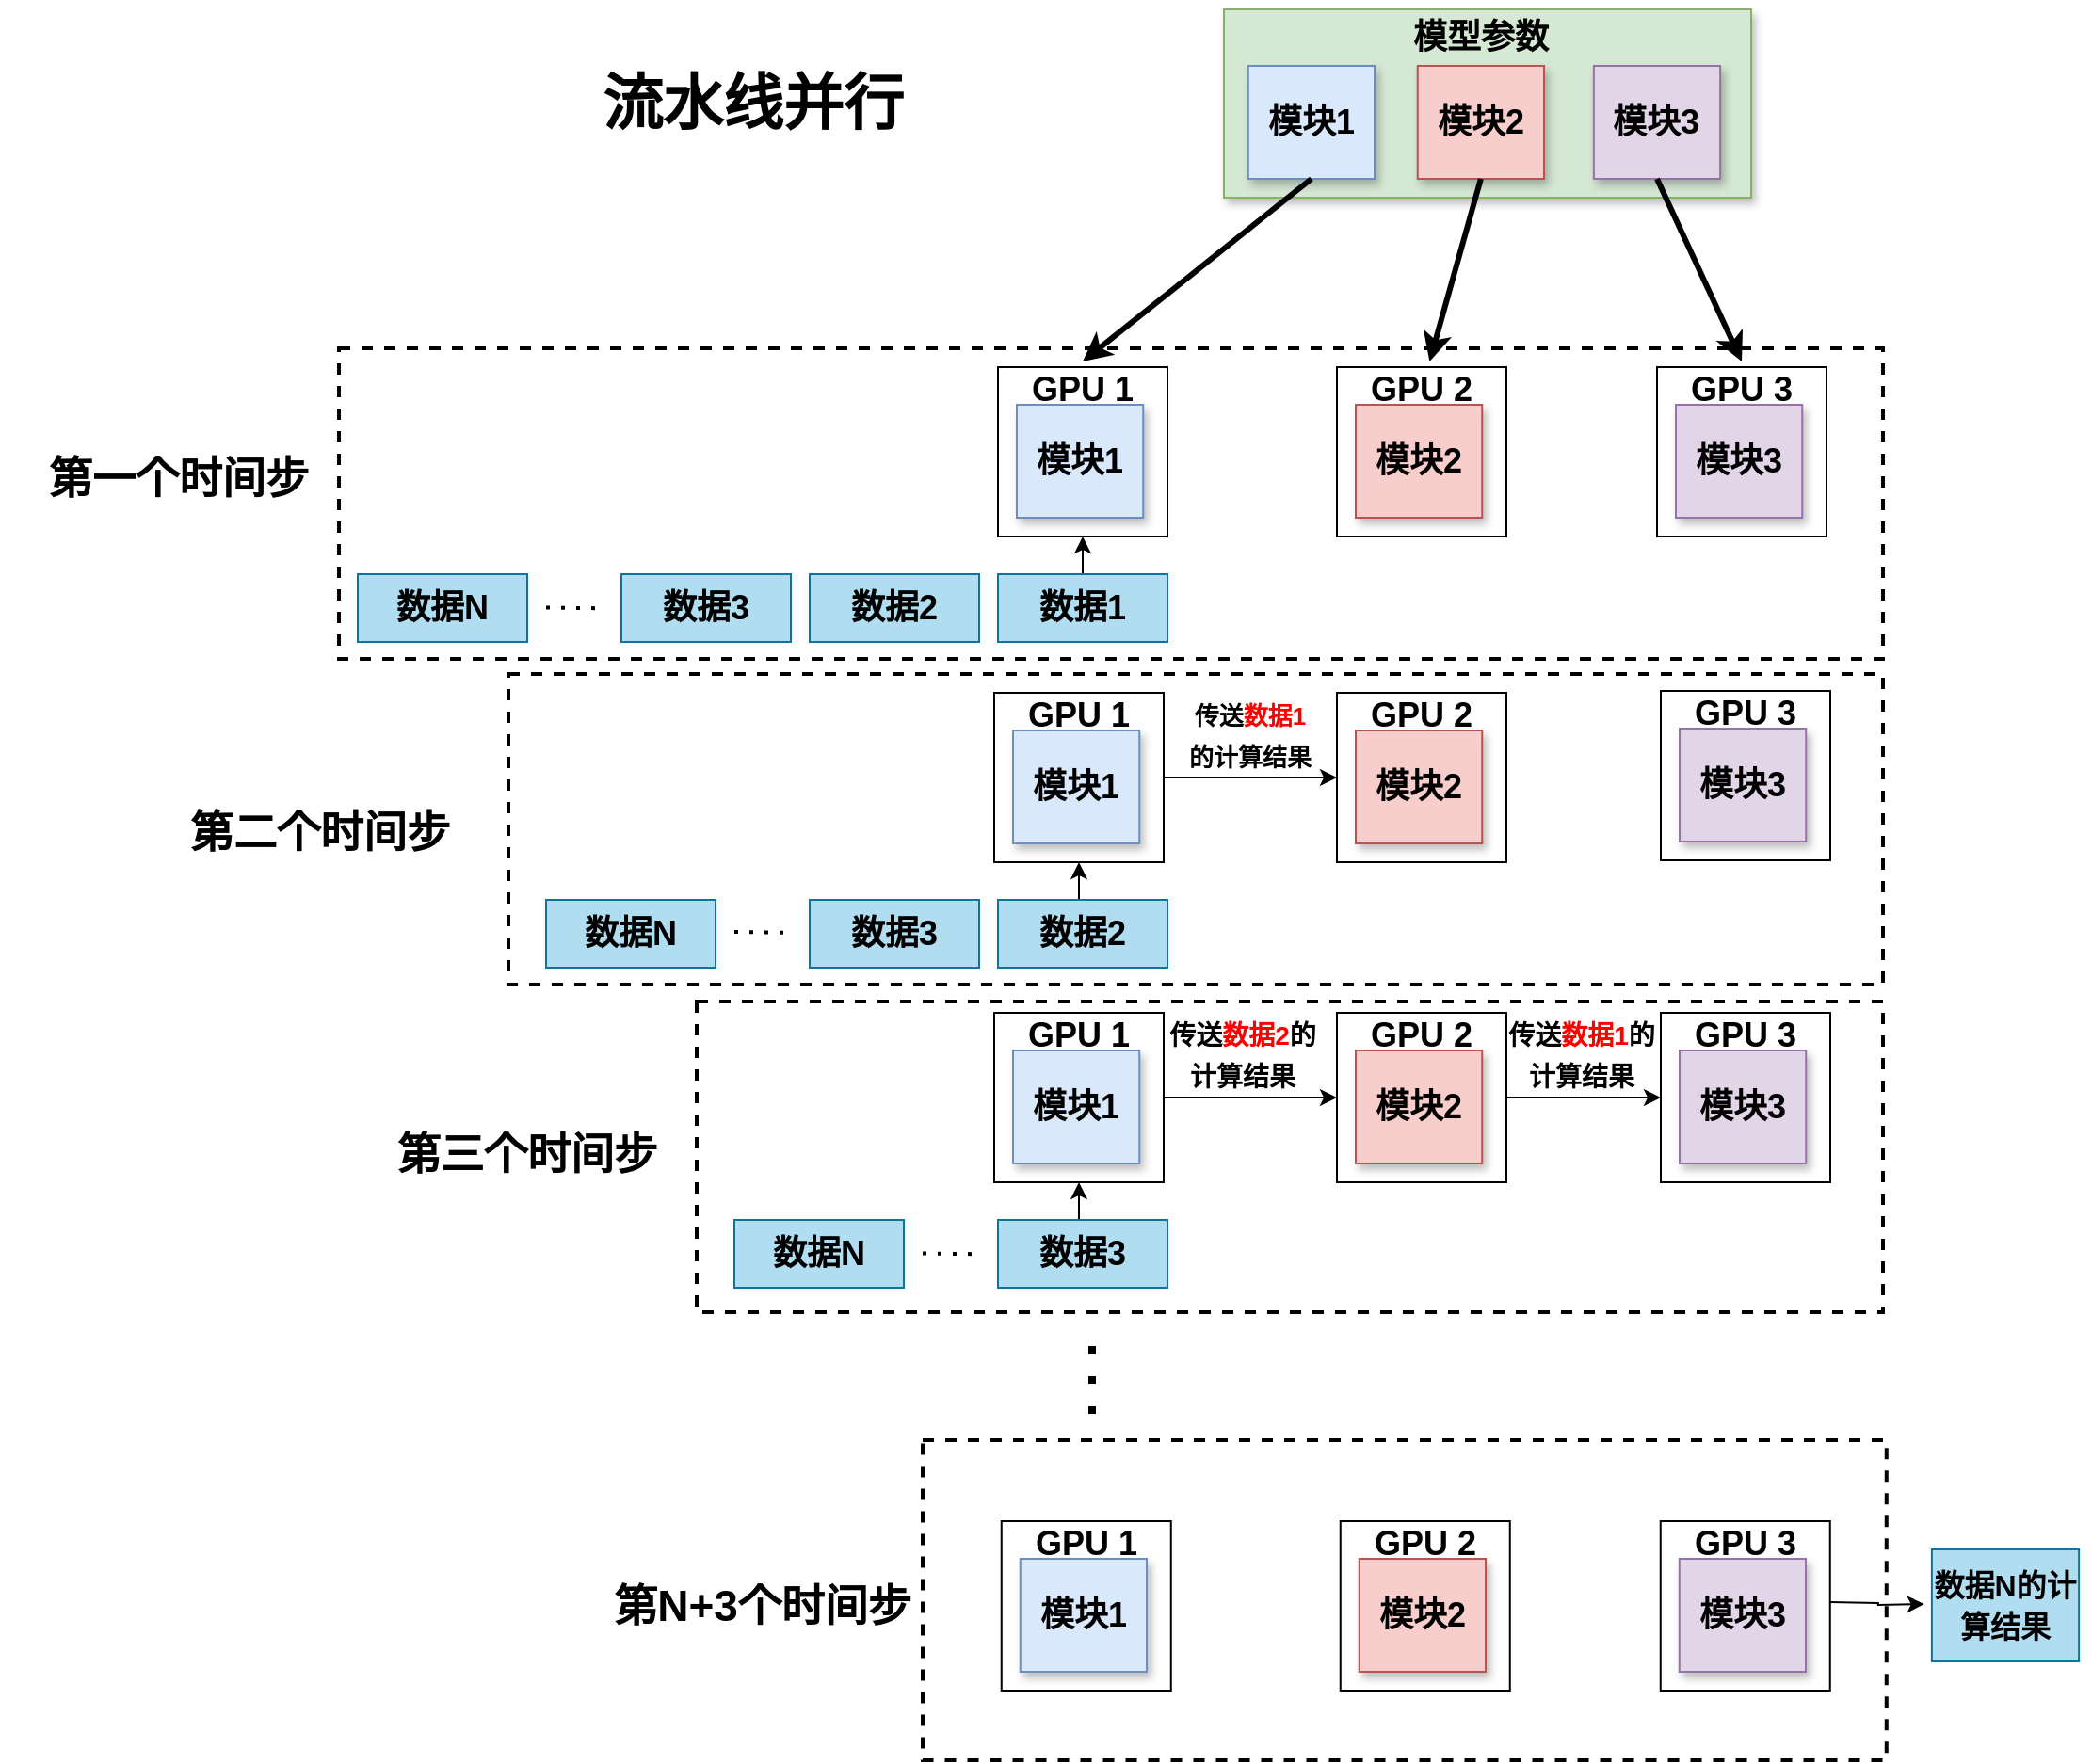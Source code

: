 <mxfile version="26.2.10">
  <diagram name="第 1 页" id="1ZaeoTjxSB4YV0rP-f6S">
    <mxGraphModel dx="2833" dy="-72" grid="1" gridSize="10" guides="1" tooltips="1" connect="1" arrows="1" fold="1" page="1" pageScale="1" pageWidth="827" pageHeight="1169" math="0" shadow="0">
      <root>
        <mxCell id="0" />
        <mxCell id="1" parent="0" />
        <mxCell id="Wdo4Pw8z9_GJywiOXseX-282" value="" style="rounded=0;whiteSpace=wrap;html=1;dashed=1;strokeWidth=2;fontSize=18;" parent="1" vertex="1">
          <mxGeometry x="-60" y="2280" width="511.88" height="170" as="geometry" />
        </mxCell>
        <mxCell id="Wdo4Pw8z9_GJywiOXseX-281" value="" style="rounded=0;whiteSpace=wrap;html=1;dashed=1;strokeWidth=2;fontSize=18;" parent="1" vertex="1">
          <mxGeometry x="-180" y="2047" width="630" height="165" as="geometry" />
        </mxCell>
        <mxCell id="Wdo4Pw8z9_GJywiOXseX-280" value="" style="rounded=0;whiteSpace=wrap;html=1;dashed=1;strokeWidth=2;fontSize=18;" parent="1" vertex="1">
          <mxGeometry x="-280" y="1873" width="730" height="165" as="geometry" />
        </mxCell>
        <mxCell id="Wdo4Pw8z9_GJywiOXseX-279" value="" style="rounded=0;whiteSpace=wrap;html=1;dashed=1;strokeWidth=2;fontSize=18;" parent="1" vertex="1">
          <mxGeometry x="-370" y="1700" width="820" height="165" as="geometry" />
        </mxCell>
        <mxCell id="Wdo4Pw8z9_GJywiOXseX-166" value="" style="group;fontSize=18;" parent="1" vertex="1" connectable="0">
          <mxGeometry x="-20" y="1707" width="90" height="93" as="geometry" />
        </mxCell>
        <mxCell id="Wdo4Pw8z9_GJywiOXseX-163" value="" style="rounded=0;whiteSpace=wrap;html=1;fontSize=18;" parent="Wdo4Pw8z9_GJywiOXseX-166" vertex="1">
          <mxGeometry y="3" width="90" height="90" as="geometry" />
        </mxCell>
        <mxCell id="Wdo4Pw8z9_GJywiOXseX-159" value="&lt;b&gt;模块1&lt;/b&gt;" style="rounded=0;whiteSpace=wrap;html=1;fillColor=#dae8fc;strokeColor=#6c8ebf;shadow=1;fontSize=18;" parent="Wdo4Pw8z9_GJywiOXseX-166" vertex="1">
          <mxGeometry x="10.0" y="23" width="67.12" height="60" as="geometry" />
        </mxCell>
        <mxCell id="Wdo4Pw8z9_GJywiOXseX-165" value="&lt;b&gt;GPU 1&lt;/b&gt;" style="text;html=1;align=center;verticalAlign=middle;whiteSpace=wrap;rounded=0;fontSize=18;" parent="Wdo4Pw8z9_GJywiOXseX-166" vertex="1">
          <mxGeometry x="15" width="60" height="30" as="geometry" />
        </mxCell>
        <mxCell id="Wdo4Pw8z9_GJywiOXseX-167" value="" style="group;fontSize=18;" parent="1" vertex="1" connectable="0">
          <mxGeometry x="160" y="1707" width="90" height="93" as="geometry" />
        </mxCell>
        <mxCell id="Wdo4Pw8z9_GJywiOXseX-168" value="" style="rounded=0;whiteSpace=wrap;html=1;fontSize=18;" parent="Wdo4Pw8z9_GJywiOXseX-167" vertex="1">
          <mxGeometry y="3" width="90" height="90" as="geometry" />
        </mxCell>
        <mxCell id="Wdo4Pw8z9_GJywiOXseX-169" value="&lt;b&gt;模块2&lt;/b&gt;" style="rounded=0;whiteSpace=wrap;html=1;fillColor=#f8cecc;strokeColor=#b85450;shadow=1;fontSize=18;" parent="Wdo4Pw8z9_GJywiOXseX-167" vertex="1">
          <mxGeometry x="10.0" y="23" width="67.12" height="60" as="geometry" />
        </mxCell>
        <mxCell id="Wdo4Pw8z9_GJywiOXseX-170" value="&lt;b&gt;GPU 2&lt;/b&gt;" style="text;html=1;align=center;verticalAlign=middle;whiteSpace=wrap;rounded=0;fontSize=18;" parent="Wdo4Pw8z9_GJywiOXseX-167" vertex="1">
          <mxGeometry x="15" width="60" height="30" as="geometry" />
        </mxCell>
        <mxCell id="Wdo4Pw8z9_GJywiOXseX-178" style="edgeStyle=orthogonalEdgeStyle;rounded=0;orthogonalLoop=1;jettySize=auto;html=1;exitX=0.5;exitY=0;exitDx=0;exitDy=0;fontSize=18;" parent="1" source="Wdo4Pw8z9_GJywiOXseX-175" edge="1">
          <mxGeometry relative="1" as="geometry">
            <mxPoint x="25" y="1800" as="targetPoint" />
          </mxGeometry>
        </mxCell>
        <mxCell id="Wdo4Pw8z9_GJywiOXseX-175" value="&lt;b&gt;数据1&lt;/b&gt;" style="rounded=0;whiteSpace=wrap;html=1;fillColor=#b1ddf0;strokeColor=#10739e;fontSize=18;" parent="1" vertex="1">
          <mxGeometry x="-20" y="1820" width="90" height="36" as="geometry" />
        </mxCell>
        <mxCell id="Wdo4Pw8z9_GJywiOXseX-176" value="&lt;b&gt;数据2&lt;/b&gt;" style="rounded=0;whiteSpace=wrap;html=1;fillColor=#b1ddf0;strokeColor=#10739e;fontSize=18;" parent="1" vertex="1">
          <mxGeometry x="-120" y="1820" width="90" height="36" as="geometry" />
        </mxCell>
        <mxCell id="Wdo4Pw8z9_GJywiOXseX-177" value="" style="group;fillColor=none;fontSize=18;" parent="1" vertex="1" connectable="0">
          <mxGeometry x="100" y="1520" width="460" height="100" as="geometry" />
        </mxCell>
        <mxCell id="Wdo4Pw8z9_GJywiOXseX-153" value="" style="rounded=0;whiteSpace=wrap;html=1;fillColor=#d5e8d4;strokeColor=#82b366;fontStyle=0;shadow=1;fontSize=18;" parent="Wdo4Pw8z9_GJywiOXseX-177" vertex="1">
          <mxGeometry width="280" height="100" as="geometry" />
        </mxCell>
        <mxCell id="Wdo4Pw8z9_GJywiOXseX-154" value="&lt;b&gt;模块1&lt;/b&gt;" style="rounded=0;whiteSpace=wrap;html=1;fillColor=#dae8fc;strokeColor=#6c8ebf;shadow=1;fontSize=18;" parent="Wdo4Pw8z9_GJywiOXseX-177" vertex="1">
          <mxGeometry x="12.88" y="30" width="67.12" height="60" as="geometry" />
        </mxCell>
        <mxCell id="Wdo4Pw8z9_GJywiOXseX-155" value="&lt;b&gt;模块2&lt;/b&gt;" style="rounded=0;whiteSpace=wrap;html=1;fillColor=#f8cecc;strokeColor=#b85450;shadow=1;fontSize=18;" parent="Wdo4Pw8z9_GJywiOXseX-177" vertex="1">
          <mxGeometry x="102.88" y="30" width="67.12" height="60" as="geometry" />
        </mxCell>
        <mxCell id="Wdo4Pw8z9_GJywiOXseX-157" value="&lt;b&gt;&lt;font&gt;模型参数&lt;/font&gt;&lt;/b&gt;" style="text;html=1;align=center;verticalAlign=middle;whiteSpace=wrap;rounded=0;shadow=1;fontSize=18;" parent="Wdo4Pw8z9_GJywiOXseX-177" vertex="1">
          <mxGeometry x="92.88" width="87.12" height="30" as="geometry" />
        </mxCell>
        <mxCell id="Wdo4Pw8z9_GJywiOXseX-189" value="&lt;b&gt;模块3&lt;/b&gt;" style="rounded=0;whiteSpace=wrap;html=1;fillColor=#e1d5e7;strokeColor=#9673a6;shadow=1;fontSize=18;" parent="Wdo4Pw8z9_GJywiOXseX-177" vertex="1">
          <mxGeometry x="196.44" y="30" width="67.12" height="60" as="geometry" />
        </mxCell>
        <mxCell id="Wdo4Pw8z9_GJywiOXseX-181" value="&lt;font style=&quot;font-size: 23px;&quot;&gt;&lt;b&gt;第一个时间步&lt;/b&gt;&lt;/font&gt;" style="text;html=1;align=center;verticalAlign=middle;whiteSpace=wrap;rounded=0;fontSize=18;" parent="1" vertex="1">
          <mxGeometry x="-550" y="1754" width="190" height="30" as="geometry" />
        </mxCell>
        <mxCell id="Wdo4Pw8z9_GJywiOXseX-190" value="" style="group;fontSize=18;" parent="1" vertex="1" connectable="0">
          <mxGeometry x="330" y="1707" width="90" height="93" as="geometry" />
        </mxCell>
        <mxCell id="Wdo4Pw8z9_GJywiOXseX-191" value="" style="rounded=0;whiteSpace=wrap;html=1;fontSize=18;" parent="Wdo4Pw8z9_GJywiOXseX-190" vertex="1">
          <mxGeometry y="3" width="90" height="90" as="geometry" />
        </mxCell>
        <mxCell id="Wdo4Pw8z9_GJywiOXseX-192" value="&lt;b&gt;模块3&lt;/b&gt;" style="rounded=0;whiteSpace=wrap;html=1;fillColor=#e1d5e7;strokeColor=#9673a6;shadow=1;fontSize=18;" parent="Wdo4Pw8z9_GJywiOXseX-190" vertex="1">
          <mxGeometry x="10.0" y="23" width="67.12" height="60" as="geometry" />
        </mxCell>
        <mxCell id="Wdo4Pw8z9_GJywiOXseX-193" value="&lt;b&gt;GPU 3&lt;/b&gt;" style="text;html=1;align=center;verticalAlign=middle;whiteSpace=wrap;rounded=0;fontSize=18;" parent="Wdo4Pw8z9_GJywiOXseX-190" vertex="1">
          <mxGeometry x="15" width="60" height="30" as="geometry" />
        </mxCell>
        <mxCell id="Wdo4Pw8z9_GJywiOXseX-197" value="&lt;b&gt;数据3&lt;/b&gt;" style="rounded=0;whiteSpace=wrap;html=1;fillColor=#b1ddf0;strokeColor=#10739e;fontSize=18;" parent="1" vertex="1">
          <mxGeometry x="-220" y="1820" width="90" height="36" as="geometry" />
        </mxCell>
        <mxCell id="Wdo4Pw8z9_GJywiOXseX-198" value="" style="group;fontSize=18;" parent="1" vertex="1" connectable="0">
          <mxGeometry x="-22" y="1880" width="90" height="93" as="geometry" />
        </mxCell>
        <mxCell id="Wdo4Pw8z9_GJywiOXseX-199" value="" style="rounded=0;whiteSpace=wrap;html=1;fontSize=18;" parent="Wdo4Pw8z9_GJywiOXseX-198" vertex="1">
          <mxGeometry y="3" width="90" height="90" as="geometry" />
        </mxCell>
        <mxCell id="Wdo4Pw8z9_GJywiOXseX-200" value="&lt;b&gt;模块1&lt;/b&gt;" style="rounded=0;whiteSpace=wrap;html=1;fillColor=#dae8fc;strokeColor=#6c8ebf;shadow=1;fontSize=18;" parent="Wdo4Pw8z9_GJywiOXseX-198" vertex="1">
          <mxGeometry x="10.0" y="23" width="67.12" height="60" as="geometry" />
        </mxCell>
        <mxCell id="Wdo4Pw8z9_GJywiOXseX-201" value="&lt;b&gt;GPU 1&lt;/b&gt;" style="text;html=1;align=center;verticalAlign=middle;whiteSpace=wrap;rounded=0;fontSize=18;" parent="Wdo4Pw8z9_GJywiOXseX-198" vertex="1">
          <mxGeometry x="15" width="60" height="30" as="geometry" />
        </mxCell>
        <mxCell id="Wdo4Pw8z9_GJywiOXseX-202" value="" style="group;fontSize=18;" parent="1" vertex="1" connectable="0">
          <mxGeometry x="160" y="1880" width="90" height="93" as="geometry" />
        </mxCell>
        <mxCell id="Wdo4Pw8z9_GJywiOXseX-203" value="" style="rounded=0;whiteSpace=wrap;html=1;fontSize=18;" parent="Wdo4Pw8z9_GJywiOXseX-202" vertex="1">
          <mxGeometry y="3" width="90" height="90" as="geometry" />
        </mxCell>
        <mxCell id="Wdo4Pw8z9_GJywiOXseX-204" value="&lt;b&gt;模块2&lt;/b&gt;" style="rounded=0;whiteSpace=wrap;html=1;fillColor=#f8cecc;strokeColor=#b85450;shadow=1;fontSize=18;" parent="Wdo4Pw8z9_GJywiOXseX-202" vertex="1">
          <mxGeometry x="10.0" y="23" width="67.12" height="60" as="geometry" />
        </mxCell>
        <mxCell id="Wdo4Pw8z9_GJywiOXseX-205" value="&lt;b&gt;GPU 2&lt;/b&gt;" style="text;html=1;align=center;verticalAlign=middle;whiteSpace=wrap;rounded=0;fontSize=18;" parent="Wdo4Pw8z9_GJywiOXseX-202" vertex="1">
          <mxGeometry x="15" width="60" height="30" as="geometry" />
        </mxCell>
        <mxCell id="Wdo4Pw8z9_GJywiOXseX-206" style="edgeStyle=orthogonalEdgeStyle;rounded=0;orthogonalLoop=1;jettySize=auto;html=1;exitX=0.5;exitY=0;exitDx=0;exitDy=0;fontSize=18;" parent="1" edge="1">
          <mxGeometry relative="1" as="geometry">
            <mxPoint x="23" y="1973" as="targetPoint" />
            <mxPoint x="23" y="1993" as="sourcePoint" />
          </mxGeometry>
        </mxCell>
        <mxCell id="Wdo4Pw8z9_GJywiOXseX-208" value="&lt;b&gt;数据2&lt;/b&gt;" style="rounded=0;whiteSpace=wrap;html=1;fillColor=#b1ddf0;strokeColor=#10739e;fontSize=18;" parent="1" vertex="1">
          <mxGeometry x="-20" y="1993" width="90" height="36" as="geometry" />
        </mxCell>
        <mxCell id="Wdo4Pw8z9_GJywiOXseX-209" value="&lt;font style=&quot;font-size: 23px;&quot;&gt;&lt;b&gt;第二个时间步&lt;/b&gt;&lt;/font&gt;" style="text;html=1;align=center;verticalAlign=middle;whiteSpace=wrap;rounded=0;fontSize=18;" parent="1" vertex="1">
          <mxGeometry x="-470" y="1942" width="180" height="30" as="geometry" />
        </mxCell>
        <mxCell id="Wdo4Pw8z9_GJywiOXseX-210" value="" style="group;fontSize=18;" parent="1" vertex="1" connectable="0">
          <mxGeometry x="332" y="1879" width="90" height="93" as="geometry" />
        </mxCell>
        <mxCell id="Wdo4Pw8z9_GJywiOXseX-211" value="" style="rounded=0;whiteSpace=wrap;html=1;fontSize=18;" parent="Wdo4Pw8z9_GJywiOXseX-210" vertex="1">
          <mxGeometry y="3" width="90" height="90" as="geometry" />
        </mxCell>
        <mxCell id="Wdo4Pw8z9_GJywiOXseX-212" value="&lt;b&gt;模块3&lt;/b&gt;" style="rounded=0;whiteSpace=wrap;html=1;fillColor=#e1d5e7;strokeColor=#9673a6;shadow=1;fontSize=18;" parent="Wdo4Pw8z9_GJywiOXseX-210" vertex="1">
          <mxGeometry x="10.0" y="23" width="67.12" height="60" as="geometry" />
        </mxCell>
        <mxCell id="Wdo4Pw8z9_GJywiOXseX-213" value="&lt;b&gt;GPU 3&lt;/b&gt;" style="text;html=1;align=center;verticalAlign=middle;whiteSpace=wrap;rounded=0;fontSize=18;" parent="Wdo4Pw8z9_GJywiOXseX-210" vertex="1">
          <mxGeometry x="15" width="60" height="30" as="geometry" />
        </mxCell>
        <mxCell id="Wdo4Pw8z9_GJywiOXseX-214" value="&lt;b&gt;数据3&lt;/b&gt;" style="rounded=0;whiteSpace=wrap;html=1;fillColor=#b1ddf0;strokeColor=#10739e;fontSize=18;" parent="1" vertex="1">
          <mxGeometry x="-120" y="1993" width="90" height="36" as="geometry" />
        </mxCell>
        <mxCell id="Wdo4Pw8z9_GJywiOXseX-215" style="edgeStyle=orthogonalEdgeStyle;rounded=0;orthogonalLoop=1;jettySize=auto;html=1;exitX=1;exitY=0.5;exitDx=0;exitDy=0;entryX=0;entryY=0.5;entryDx=0;entryDy=0;fontSize=18;" parent="1" source="Wdo4Pw8z9_GJywiOXseX-199" target="Wdo4Pw8z9_GJywiOXseX-203" edge="1">
          <mxGeometry relative="1" as="geometry" />
        </mxCell>
        <mxCell id="Wdo4Pw8z9_GJywiOXseX-216" value="&lt;font style=&quot;font-size: 13px;&quot;&gt;&lt;b&gt;传送&lt;span style=&quot;color: rgb(255, 0, 0);&quot;&gt;数据1&lt;/span&gt;的计算结果&lt;/b&gt;&lt;/font&gt;" style="text;html=1;align=center;verticalAlign=middle;whiteSpace=wrap;rounded=0;fontSize=18;" parent="1" vertex="1">
          <mxGeometry x="78" y="1890" width="72" height="30" as="geometry" />
        </mxCell>
        <mxCell id="Wdo4Pw8z9_GJywiOXseX-237" value="" style="group;fontSize=18;" parent="1" vertex="1" connectable="0">
          <mxGeometry x="-22" y="2050" width="90" height="93" as="geometry" />
        </mxCell>
        <mxCell id="Wdo4Pw8z9_GJywiOXseX-238" value="" style="rounded=0;whiteSpace=wrap;html=1;fontSize=18;" parent="Wdo4Pw8z9_GJywiOXseX-237" vertex="1">
          <mxGeometry y="3" width="90" height="90" as="geometry" />
        </mxCell>
        <mxCell id="Wdo4Pw8z9_GJywiOXseX-239" value="&lt;font&gt;&lt;b&gt;模块1&lt;/b&gt;&lt;/font&gt;" style="rounded=0;whiteSpace=wrap;html=1;fillColor=#dae8fc;strokeColor=#6c8ebf;shadow=1;fontSize=18;" parent="Wdo4Pw8z9_GJywiOXseX-237" vertex="1">
          <mxGeometry x="10.0" y="23" width="67.12" height="60" as="geometry" />
        </mxCell>
        <mxCell id="Wdo4Pw8z9_GJywiOXseX-240" value="&lt;b&gt;GPU 1&lt;/b&gt;" style="text;html=1;align=center;verticalAlign=middle;whiteSpace=wrap;rounded=0;fontSize=18;" parent="Wdo4Pw8z9_GJywiOXseX-237" vertex="1">
          <mxGeometry x="15" width="60" height="30" as="geometry" />
        </mxCell>
        <mxCell id="Wdo4Pw8z9_GJywiOXseX-241" value="" style="group;fontSize=18;" parent="1" vertex="1" connectable="0">
          <mxGeometry x="160" y="2050" width="90" height="93" as="geometry" />
        </mxCell>
        <mxCell id="Wdo4Pw8z9_GJywiOXseX-242" value="" style="rounded=0;whiteSpace=wrap;html=1;fontSize=18;" parent="Wdo4Pw8z9_GJywiOXseX-241" vertex="1">
          <mxGeometry y="3" width="90" height="90" as="geometry" />
        </mxCell>
        <mxCell id="Wdo4Pw8z9_GJywiOXseX-243" value="&lt;font&gt;&lt;b&gt;模块2&lt;/b&gt;&lt;/font&gt;" style="rounded=0;whiteSpace=wrap;html=1;fillColor=#f8cecc;strokeColor=#b85450;shadow=1;fontSize=18;" parent="Wdo4Pw8z9_GJywiOXseX-241" vertex="1">
          <mxGeometry x="10.0" y="23" width="67.12" height="60" as="geometry" />
        </mxCell>
        <mxCell id="Wdo4Pw8z9_GJywiOXseX-244" value="&lt;b&gt;GPU 2&lt;/b&gt;" style="text;html=1;align=center;verticalAlign=middle;whiteSpace=wrap;rounded=0;fontSize=18;" parent="Wdo4Pw8z9_GJywiOXseX-241" vertex="1">
          <mxGeometry x="15" width="60" height="30" as="geometry" />
        </mxCell>
        <mxCell id="Wdo4Pw8z9_GJywiOXseX-245" style="edgeStyle=orthogonalEdgeStyle;rounded=0;orthogonalLoop=1;jettySize=auto;html=1;exitX=0.5;exitY=0;exitDx=0;exitDy=0;fontSize=18;" parent="1" edge="1">
          <mxGeometry relative="1" as="geometry">
            <mxPoint x="23" y="2143" as="targetPoint" />
            <mxPoint x="23" y="2163" as="sourcePoint" />
          </mxGeometry>
        </mxCell>
        <mxCell id="Wdo4Pw8z9_GJywiOXseX-246" value="&lt;b&gt;数据3&lt;/b&gt;" style="rounded=0;whiteSpace=wrap;html=1;fillColor=#b1ddf0;strokeColor=#10739e;fontSize=18;" parent="1" vertex="1">
          <mxGeometry x="-20" y="2163" width="90" height="36" as="geometry" />
        </mxCell>
        <mxCell id="Wdo4Pw8z9_GJywiOXseX-247" value="&lt;font&gt;&lt;b&gt;第三个时间步&lt;/b&gt;&lt;/font&gt;" style="text;html=1;align=center;verticalAlign=middle;whiteSpace=wrap;rounded=0;fontSize=23;" parent="1" vertex="1">
          <mxGeometry x="-360" y="2113" width="180" height="30" as="geometry" />
        </mxCell>
        <mxCell id="Wdo4Pw8z9_GJywiOXseX-248" value="" style="group;fontSize=18;" parent="1" vertex="1" connectable="0">
          <mxGeometry x="332" y="2050" width="90" height="93" as="geometry" />
        </mxCell>
        <mxCell id="Wdo4Pw8z9_GJywiOXseX-249" value="" style="rounded=0;whiteSpace=wrap;html=1;fontSize=18;" parent="Wdo4Pw8z9_GJywiOXseX-248" vertex="1">
          <mxGeometry y="3" width="90" height="90" as="geometry" />
        </mxCell>
        <mxCell id="Wdo4Pw8z9_GJywiOXseX-250" value="&lt;b&gt;模块3&lt;/b&gt;" style="rounded=0;whiteSpace=wrap;html=1;fillColor=#e1d5e7;strokeColor=#9673a6;shadow=1;fontSize=18;" parent="Wdo4Pw8z9_GJywiOXseX-248" vertex="1">
          <mxGeometry x="10.0" y="23" width="67.12" height="60" as="geometry" />
        </mxCell>
        <mxCell id="Wdo4Pw8z9_GJywiOXseX-251" value="&lt;b&gt;GPU 3&lt;/b&gt;" style="text;html=1;align=center;verticalAlign=middle;whiteSpace=wrap;rounded=0;fontSize=18;" parent="Wdo4Pw8z9_GJywiOXseX-248" vertex="1">
          <mxGeometry x="15" width="60" height="30" as="geometry" />
        </mxCell>
        <mxCell id="Wdo4Pw8z9_GJywiOXseX-253" style="edgeStyle=orthogonalEdgeStyle;rounded=0;orthogonalLoop=1;jettySize=auto;html=1;exitX=1;exitY=0.5;exitDx=0;exitDy=0;entryX=0;entryY=0.5;entryDx=0;entryDy=0;fontSize=18;" parent="1" source="Wdo4Pw8z9_GJywiOXseX-238" target="Wdo4Pw8z9_GJywiOXseX-242" edge="1">
          <mxGeometry relative="1" as="geometry" />
        </mxCell>
        <mxCell id="Wdo4Pw8z9_GJywiOXseX-254" value="&lt;font style=&quot;font-size: 14px;&quot;&gt;&lt;b&gt;传送&lt;span style=&quot;color: rgb(255, 0, 0);&quot;&gt;数据2&lt;/span&gt;的计算结果&lt;/b&gt;&lt;/font&gt;" style="text;html=1;align=center;verticalAlign=middle;whiteSpace=wrap;rounded=0;fontSize=18;" parent="1" vertex="1">
          <mxGeometry x="70" y="2060" width="80" height="30" as="geometry" />
        </mxCell>
        <mxCell id="Wdo4Pw8z9_GJywiOXseX-256" value="&lt;font style=&quot;font-size: 14px;&quot;&gt;&lt;b&gt;传送&lt;span style=&quot;color: rgb(255, 0, 0);&quot;&gt;数据1&lt;/span&gt;的计算结果&lt;/b&gt;&lt;/font&gt;" style="text;html=1;align=center;verticalAlign=middle;whiteSpace=wrap;rounded=0;fontSize=18;" parent="1" vertex="1">
          <mxGeometry x="250" y="2060" width="80" height="30" as="geometry" />
        </mxCell>
        <mxCell id="Wdo4Pw8z9_GJywiOXseX-257" style="edgeStyle=orthogonalEdgeStyle;rounded=0;orthogonalLoop=1;jettySize=auto;html=1;exitX=1;exitY=0.5;exitDx=0;exitDy=0;fontSize=18;" parent="1" source="Wdo4Pw8z9_GJywiOXseX-242" target="Wdo4Pw8z9_GJywiOXseX-249" edge="1">
          <mxGeometry relative="1" as="geometry" />
        </mxCell>
        <mxCell id="Wdo4Pw8z9_GJywiOXseX-258" value="" style="endArrow=none;dashed=1;html=1;dashPattern=1 3;strokeWidth=2;rounded=0;fontSize=18;" parent="1" edge="1">
          <mxGeometry width="50" height="50" relative="1" as="geometry">
            <mxPoint x="-160" y="2010" as="sourcePoint" />
            <mxPoint x="-132" y="2010.41" as="targetPoint" />
          </mxGeometry>
        </mxCell>
        <mxCell id="Wdo4Pw8z9_GJywiOXseX-259" value="" style="endArrow=none;dashed=1;html=1;dashPattern=1 3;strokeWidth=2;rounded=0;fontSize=18;" parent="1" edge="1">
          <mxGeometry width="50" height="50" relative="1" as="geometry">
            <mxPoint x="-260" y="1837.71" as="sourcePoint" />
            <mxPoint x="-232" y="1838.12" as="targetPoint" />
          </mxGeometry>
        </mxCell>
        <mxCell id="Wdo4Pw8z9_GJywiOXseX-260" value="&lt;b&gt;数据N&lt;/b&gt;" style="rounded=0;whiteSpace=wrap;html=1;fillColor=#b1ddf0;strokeColor=#10739e;fontSize=18;" parent="1" vertex="1">
          <mxGeometry x="-360" y="1820" width="90" height="36" as="geometry" />
        </mxCell>
        <mxCell id="Wdo4Pw8z9_GJywiOXseX-261" value="&lt;b&gt;数据N&lt;/b&gt;" style="rounded=0;whiteSpace=wrap;html=1;fillColor=#b1ddf0;strokeColor=#10739e;fontSize=18;" parent="1" vertex="1">
          <mxGeometry x="-260" y="1993" width="90" height="36" as="geometry" />
        </mxCell>
        <mxCell id="Wdo4Pw8z9_GJywiOXseX-262" value="" style="endArrow=none;dashed=1;html=1;dashPattern=1 3;strokeWidth=2;rounded=0;fontSize=18;" parent="1" edge="1">
          <mxGeometry width="50" height="50" relative="1" as="geometry">
            <mxPoint x="-60" y="2180.71" as="sourcePoint" />
            <mxPoint x="-32" y="2181.12" as="targetPoint" />
          </mxGeometry>
        </mxCell>
        <mxCell id="Wdo4Pw8z9_GJywiOXseX-263" value="&lt;b&gt;数据N&lt;/b&gt;" style="rounded=0;whiteSpace=wrap;html=1;fillColor=#b1ddf0;strokeColor=#10739e;fontSize=18;" parent="1" vertex="1">
          <mxGeometry x="-160" y="2163" width="90" height="36" as="geometry" />
        </mxCell>
        <mxCell id="Wdo4Pw8z9_GJywiOXseX-264" value="" style="endArrow=none;dashed=1;html=1;dashPattern=1 3;strokeWidth=4;rounded=0;fontSize=18;" parent="1" edge="1">
          <mxGeometry width="50" height="50" relative="1" as="geometry">
            <mxPoint x="30" y="2230" as="sourcePoint" />
            <mxPoint x="30" y="2270" as="targetPoint" />
          </mxGeometry>
        </mxCell>
        <mxCell id="Wdo4Pw8z9_GJywiOXseX-265" value="" style="group;fontSize=18;" parent="1" vertex="1" connectable="0">
          <mxGeometry x="-18.12" y="2320" width="90" height="93" as="geometry" />
        </mxCell>
        <mxCell id="Wdo4Pw8z9_GJywiOXseX-266" value="" style="rounded=0;whiteSpace=wrap;html=1;fontSize=18;" parent="Wdo4Pw8z9_GJywiOXseX-265" vertex="1">
          <mxGeometry y="3" width="90" height="90" as="geometry" />
        </mxCell>
        <mxCell id="Wdo4Pw8z9_GJywiOXseX-267" value="&lt;b&gt;模块1&lt;/b&gt;" style="rounded=0;whiteSpace=wrap;html=1;fillColor=#dae8fc;strokeColor=#6c8ebf;shadow=1;fontSize=18;" parent="Wdo4Pw8z9_GJywiOXseX-265" vertex="1">
          <mxGeometry x="10.0" y="23" width="67.12" height="60" as="geometry" />
        </mxCell>
        <mxCell id="Wdo4Pw8z9_GJywiOXseX-268" value="&lt;b&gt;GPU 1&lt;/b&gt;" style="text;html=1;align=center;verticalAlign=middle;whiteSpace=wrap;rounded=0;fontSize=18;" parent="Wdo4Pw8z9_GJywiOXseX-265" vertex="1">
          <mxGeometry x="15" width="60" height="30" as="geometry" />
        </mxCell>
        <mxCell id="Wdo4Pw8z9_GJywiOXseX-269" value="" style="group;fontSize=18;" parent="1" vertex="1" connectable="0">
          <mxGeometry x="161.88" y="2320" width="90" height="93" as="geometry" />
        </mxCell>
        <mxCell id="Wdo4Pw8z9_GJywiOXseX-270" value="" style="rounded=0;whiteSpace=wrap;html=1;fontSize=18;" parent="Wdo4Pw8z9_GJywiOXseX-269" vertex="1">
          <mxGeometry y="3" width="90" height="90" as="geometry" />
        </mxCell>
        <mxCell id="Wdo4Pw8z9_GJywiOXseX-271" value="&lt;b&gt;模块2&lt;/b&gt;" style="rounded=0;whiteSpace=wrap;html=1;fillColor=#f8cecc;strokeColor=#b85450;shadow=1;fontSize=18;" parent="Wdo4Pw8z9_GJywiOXseX-269" vertex="1">
          <mxGeometry x="10.0" y="23" width="67.12" height="60" as="geometry" />
        </mxCell>
        <mxCell id="Wdo4Pw8z9_GJywiOXseX-272" value="&lt;b&gt;GPU 2&lt;/b&gt;" style="text;html=1;align=center;verticalAlign=middle;whiteSpace=wrap;rounded=0;fontSize=18;" parent="Wdo4Pw8z9_GJywiOXseX-269" vertex="1">
          <mxGeometry x="15" width="60" height="30" as="geometry" />
        </mxCell>
        <mxCell id="Wdo4Pw8z9_GJywiOXseX-274" value="" style="group;fontSize=18;" parent="1" vertex="1" connectable="0">
          <mxGeometry x="331.88" y="2320" width="90" height="93" as="geometry" />
        </mxCell>
        <mxCell id="Wdo4Pw8z9_GJywiOXseX-283" style="edgeStyle=orthogonalEdgeStyle;rounded=0;orthogonalLoop=1;jettySize=auto;html=1;exitX=1;exitY=0.5;exitDx=0;exitDy=0;fontSize=18;" parent="Wdo4Pw8z9_GJywiOXseX-274" edge="1">
          <mxGeometry relative="1" as="geometry">
            <mxPoint x="140" y="47" as="targetPoint" />
            <mxPoint x="90" y="46" as="sourcePoint" />
          </mxGeometry>
        </mxCell>
        <mxCell id="Wdo4Pw8z9_GJywiOXseX-275" value="" style="rounded=0;whiteSpace=wrap;html=1;fontSize=18;" parent="Wdo4Pw8z9_GJywiOXseX-274" vertex="1">
          <mxGeometry y="3" width="90" height="90" as="geometry" />
        </mxCell>
        <mxCell id="Wdo4Pw8z9_GJywiOXseX-276" value="&lt;b&gt;模块3&lt;/b&gt;" style="rounded=0;whiteSpace=wrap;html=1;fillColor=#e1d5e7;strokeColor=#9673a6;shadow=1;fontSize=18;" parent="Wdo4Pw8z9_GJywiOXseX-274" vertex="1">
          <mxGeometry x="10.0" y="23" width="67.12" height="60" as="geometry" />
        </mxCell>
        <mxCell id="Wdo4Pw8z9_GJywiOXseX-277" value="&lt;b&gt;GPU 3&lt;/b&gt;" style="text;html=1;align=center;verticalAlign=middle;whiteSpace=wrap;rounded=0;fontSize=18;" parent="Wdo4Pw8z9_GJywiOXseX-274" vertex="1">
          <mxGeometry x="15" width="60" height="30" as="geometry" />
        </mxCell>
        <mxCell id="Wdo4Pw8z9_GJywiOXseX-278" value="&lt;font&gt;&lt;b&gt;第N+3个时间步&lt;/b&gt;&lt;/font&gt;" style="text;html=1;align=center;verticalAlign=middle;whiteSpace=wrap;rounded=0;fontSize=23;" parent="1" vertex="1">
          <mxGeometry x="-240" y="2352.75" width="190" height="30" as="geometry" />
        </mxCell>
        <mxCell id="Wdo4Pw8z9_GJywiOXseX-285" value="&lt;font style=&quot;font-size: 16px;&quot;&gt;&lt;b&gt;数据N的计算结果&lt;/b&gt;&lt;/font&gt;" style="rounded=0;whiteSpace=wrap;html=1;fillColor=#b1ddf0;strokeColor=#10739e;fontSize=18;" parent="1" vertex="1">
          <mxGeometry x="475.94" y="2338" width="78.12" height="59.5" as="geometry" />
        </mxCell>
        <mxCell id="Wdo4Pw8z9_GJywiOXseX-288" style="rounded=0;orthogonalLoop=1;jettySize=auto;html=1;exitX=0.5;exitY=1;exitDx=0;exitDy=0;entryX=0.5;entryY=0;entryDx=0;entryDy=0;strokeWidth=3;" parent="1" source="Wdo4Pw8z9_GJywiOXseX-154" target="Wdo4Pw8z9_GJywiOXseX-165" edge="1">
          <mxGeometry relative="1" as="geometry" />
        </mxCell>
        <mxCell id="Wdo4Pw8z9_GJywiOXseX-289" style="rounded=0;orthogonalLoop=1;jettySize=auto;html=1;exitX=0.5;exitY=1;exitDx=0;exitDy=0;strokeWidth=3;" parent="1" source="Wdo4Pw8z9_GJywiOXseX-155" target="Wdo4Pw8z9_GJywiOXseX-170" edge="1">
          <mxGeometry relative="1" as="geometry" />
        </mxCell>
        <mxCell id="Wdo4Pw8z9_GJywiOXseX-290" style="rounded=0;orthogonalLoop=1;jettySize=auto;html=1;exitX=0.5;exitY=1;exitDx=0;exitDy=0;entryX=0.5;entryY=0;entryDx=0;entryDy=0;strokeWidth=3;" parent="1" source="Wdo4Pw8z9_GJywiOXseX-189" target="Wdo4Pw8z9_GJywiOXseX-193" edge="1">
          <mxGeometry relative="1" as="geometry" />
        </mxCell>
        <mxCell id="Wdo4Pw8z9_GJywiOXseX-292" value="&lt;b&gt;&lt;font style=&quot;font-size: 32px;&quot;&gt;流水线并行&lt;/font&gt;&lt;/b&gt;" style="text;html=1;align=center;verticalAlign=middle;whiteSpace=wrap;rounded=0;" parent="1" vertex="1">
          <mxGeometry x="-320" y="1555" width="340" height="30" as="geometry" />
        </mxCell>
      </root>
    </mxGraphModel>
  </diagram>
</mxfile>

